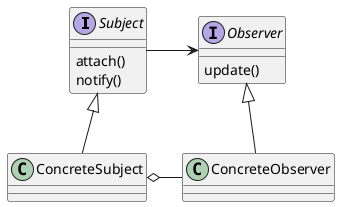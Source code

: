 @startuml

interface Subject {
    attach()
    notify()
}

interface Observer {
    update()
}

Subject -> Observer

class ConcreteSubject {
}
Subject <|-- ConcreteSubject

class ConcreteObserver {

}
Observer <|-- ConcreteObserver

ConcreteSubject o- ConcreteObserver

@enduml
